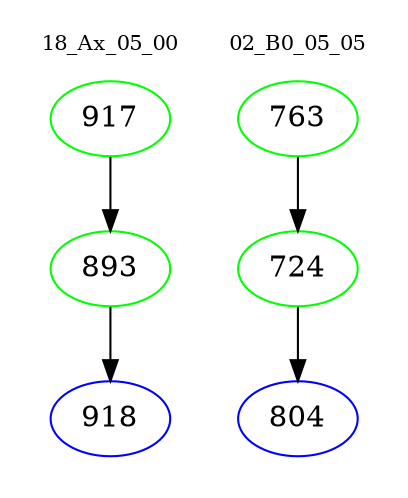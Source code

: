 digraph{
subgraph cluster_0 {
color = white
label = "18_Ax_05_00";
fontsize=10;
T0_917 [label="917", color="green"]
T0_917 -> T0_893 [color="black"]
T0_893 [label="893", color="green"]
T0_893 -> T0_918 [color="black"]
T0_918 [label="918", color="blue"]
}
subgraph cluster_1 {
color = white
label = "02_B0_05_05";
fontsize=10;
T1_763 [label="763", color="green"]
T1_763 -> T1_724 [color="black"]
T1_724 [label="724", color="green"]
T1_724 -> T1_804 [color="black"]
T1_804 [label="804", color="blue"]
}
}
